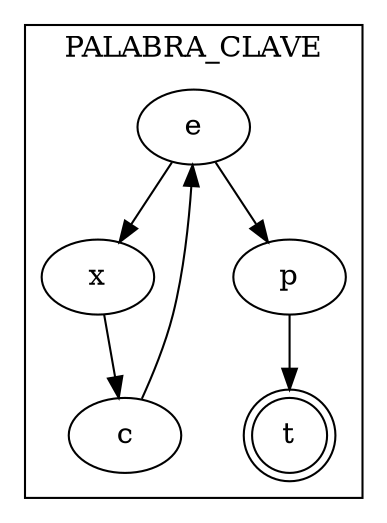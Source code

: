digraph G {

  "t" [shape=doublecircle]  subgraph cluster_0 {

"e" -> "x" -> "c" -> "e" -> "p" -> "t";
    label = "PALABRA_CLAVE";
  }
}